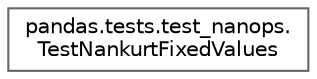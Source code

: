 digraph "Graphical Class Hierarchy"
{
 // LATEX_PDF_SIZE
  bgcolor="transparent";
  edge [fontname=Helvetica,fontsize=10,labelfontname=Helvetica,labelfontsize=10];
  node [fontname=Helvetica,fontsize=10,shape=box,height=0.2,width=0.4];
  rankdir="LR";
  Node0 [id="Node000000",label="pandas.tests.test_nanops.\lTestNankurtFixedValues",height=0.2,width=0.4,color="grey40", fillcolor="white", style="filled",URL="$db/d75/classpandas_1_1tests_1_1test__nanops_1_1TestNankurtFixedValues.html",tooltip=" "];
}

